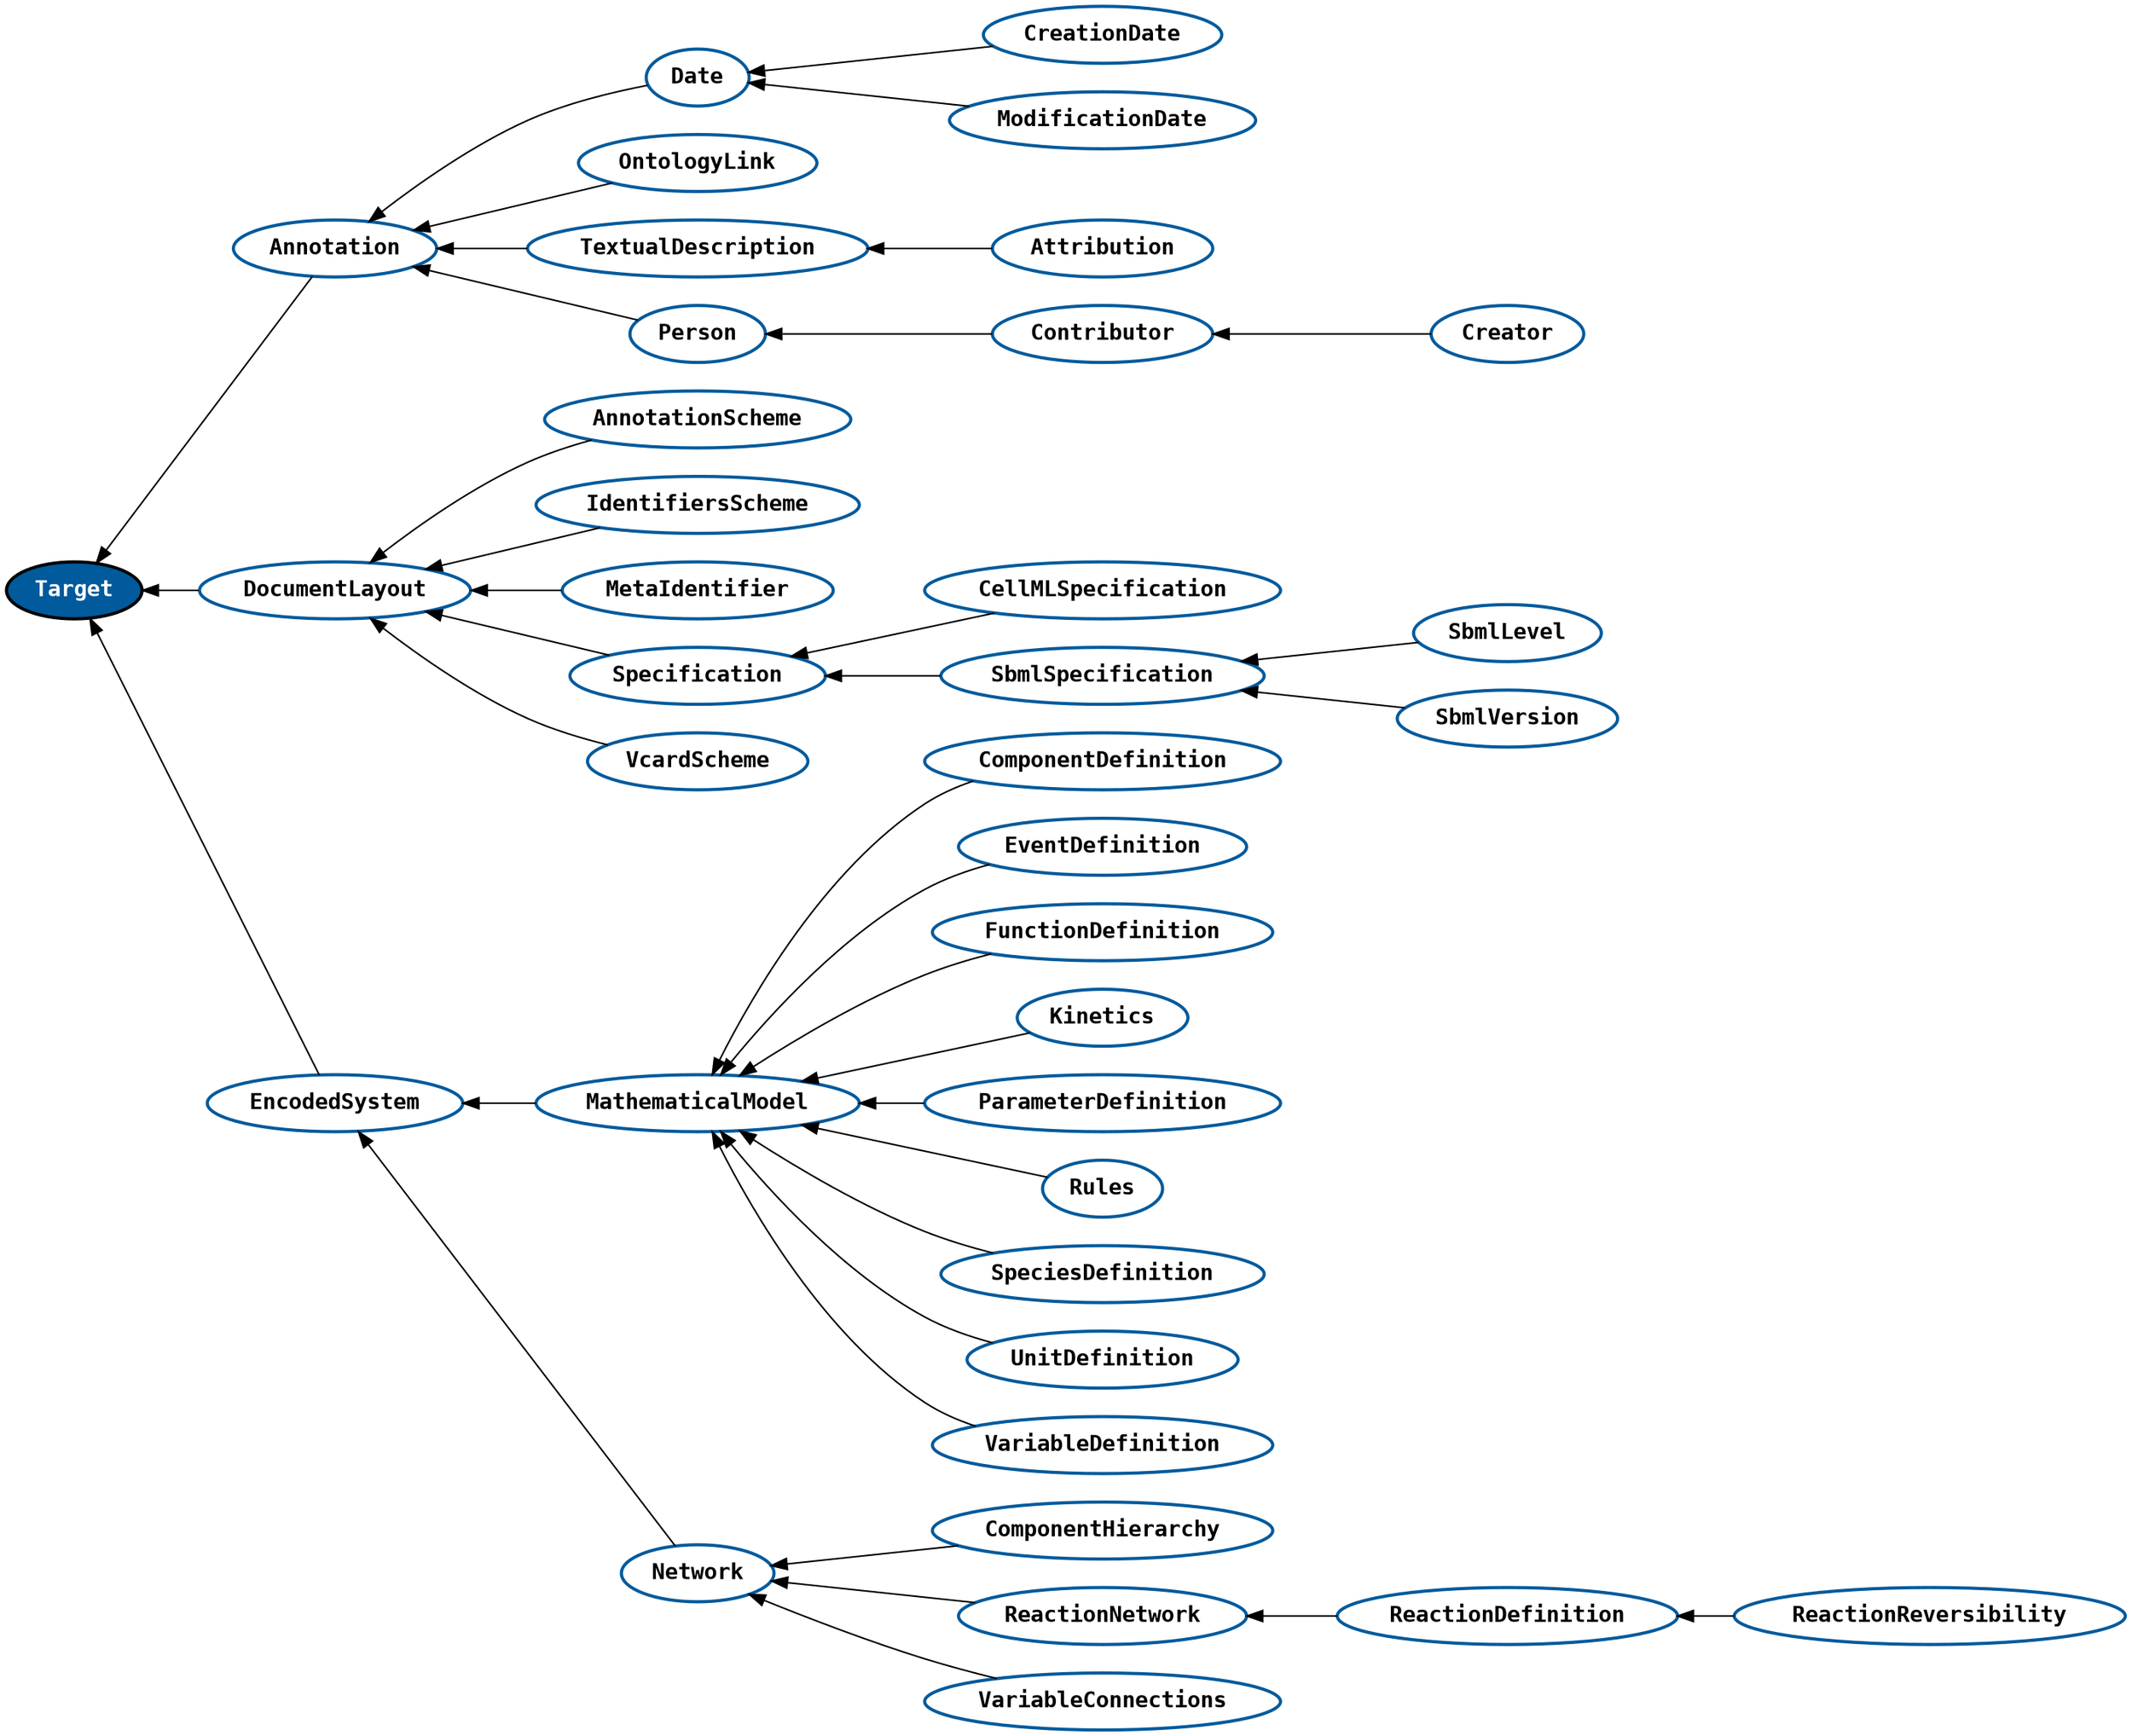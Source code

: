 digraph intro {
rankdir=RL;
edge [len=2];
node [color="#005A9C",fontname = "DejaVu Sans Mono bold", style="bold"];

top [color="#000000", style="filled,bold", fillcolor="#005A9C", fontcolor="#ffffff", label="Target"];



"Annotation" -> top;

"CreationDate" -> "Date" ;
"ModificationDate" -> "Date" ;
"Date" -> "Annotation";

"OntologyLink" -> "Annotation";
"TextualDescription" -> "Annotation";



"Person" -> "Annotation";
"Contributor" -> "Person";
"Creator" -> "Contributor";
"Attribution" -> "TextualDescription";



"DocumentLayout" -> top;
"AnnotationScheme" -> "DocumentLayout";
"IdentifiersScheme" -> "DocumentLayout";
"MetaIdentifier" -> "DocumentLayout";
"Specification" -> "DocumentLayout";
"CellMLSpecification" -> "Specification";
"SbmlSpecification" -> "Specification";
"SbmlLevel" -> "SbmlSpecification";
"SbmlVersion" -> "SbmlSpecification";
"VcardScheme" -> "DocumentLayout";



"EncodedSystem" -> top;
"MathematicalModel" -> "EncodedSystem";
"Network" -> "EncodedSystem";
"ComponentDefinition" -> "MathematicalModel";
"EventDefinition" -> "MathematicalModel";
"FunctionDefinition" -> "MathematicalModel";
"Kinetics" -> "MathematicalModel";
"ParameterDefinition" -> "MathematicalModel";
"Rules" -> "MathematicalModel";
"SpeciesDefinition" -> "MathematicalModel";
"UnitDefinition" -> "MathematicalModel";
"VariableDefinition" -> "MathematicalModel";
"ComponentHierarchy" -> "Network";
"ReactionNetwork" -> "Network";
"VariableConnections" -> "Network";
"ReactionReversibility" -> "ReactionDefinition" -> "ReactionNetwork";






}
